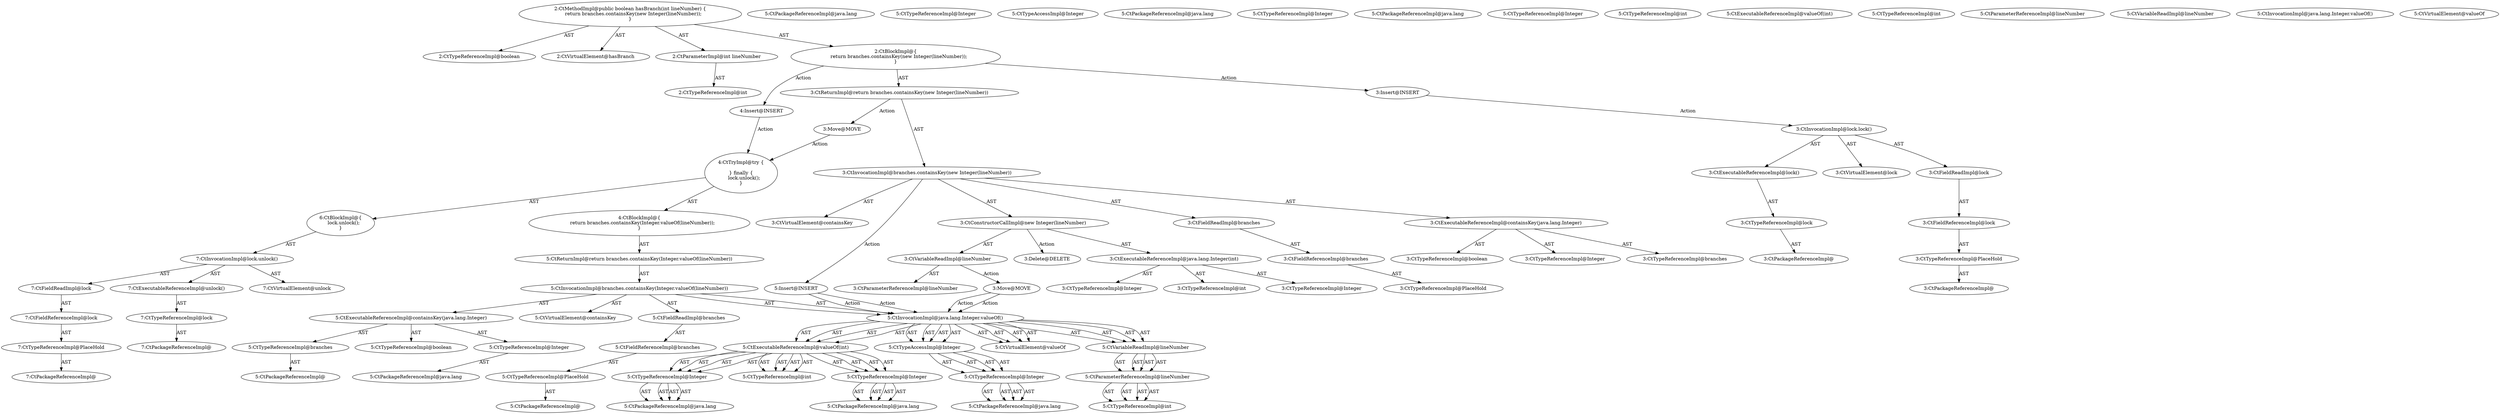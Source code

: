 digraph "hasBranch#?,int" {
0 [label="2:CtTypeReferenceImpl@boolean" shape=ellipse]
1 [label="2:CtVirtualElement@hasBranch" shape=ellipse]
2 [label="2:CtParameterImpl@int lineNumber" shape=ellipse]
3 [label="2:CtTypeReferenceImpl@int" shape=ellipse]
4 [label="3:CtExecutableReferenceImpl@containsKey(java.lang.Integer)" shape=ellipse]
5 [label="3:CtTypeReferenceImpl@branches" shape=ellipse]
6 [label="3:CtTypeReferenceImpl@boolean" shape=ellipse]
7 [label="3:CtTypeReferenceImpl@Integer" shape=ellipse]
8 [label="3:CtVirtualElement@containsKey" shape=ellipse]
9 [label="3:CtFieldReferenceImpl@branches" shape=ellipse]
10 [label="3:CtTypeReferenceImpl@PlaceHold" shape=ellipse]
11 [label="3:CtFieldReadImpl@branches" shape=ellipse]
12 [label="3:CtExecutableReferenceImpl@java.lang.Integer(int)" shape=ellipse]
13 [label="3:CtTypeReferenceImpl@Integer" shape=ellipse]
14 [label="3:CtTypeReferenceImpl@Integer" shape=ellipse]
15 [label="3:CtTypeReferenceImpl@int" shape=ellipse]
16 [label="3:CtVariableReadImpl@lineNumber" shape=ellipse]
17 [label="3:CtParameterReferenceImpl@lineNumber" shape=ellipse]
18 [label="3:CtConstructorCallImpl@new Integer(lineNumber)" shape=ellipse]
19 [label="3:CtInvocationImpl@branches.containsKey(new Integer(lineNumber))" shape=ellipse]
20 [label="3:CtReturnImpl@return branches.containsKey(new Integer(lineNumber))" shape=ellipse]
21 [label="2:CtBlockImpl@\{
    return branches.containsKey(new Integer(lineNumber));
\}" shape=ellipse]
22 [label="2:CtMethodImpl@public boolean hasBranch(int lineNumber) \{
    return branches.containsKey(new Integer(lineNumber));
\}" shape=ellipse]
23 [label="3:Delete@DELETE" shape=ellipse]
24 [label="3:Insert@INSERT" shape=ellipse]
25 [label="3:CtPackageReferenceImpl@" shape=ellipse]
26 [label="3:CtTypeReferenceImpl@PlaceHold" shape=ellipse]
27 [label="3:CtFieldReferenceImpl@lock" shape=ellipse]
28 [label="3:CtFieldReadImpl@lock" shape=ellipse]
29 [label="3:CtPackageReferenceImpl@" shape=ellipse]
30 [label="3:CtTypeReferenceImpl@lock" shape=ellipse]
31 [label="3:CtExecutableReferenceImpl@lock()" shape=ellipse]
32 [label="3:CtInvocationImpl@lock.lock()" shape=ellipse]
33 [label="3:CtVirtualElement@lock" shape=ellipse]
34 [label="4:Insert@INSERT" shape=ellipse]
35 [label="5:CtPackageReferenceImpl@" shape=ellipse]
36 [label="5:CtTypeReferenceImpl@PlaceHold" shape=ellipse]
37 [label="5:CtFieldReferenceImpl@branches" shape=ellipse]
38 [label="5:CtFieldReadImpl@branches" shape=ellipse]
39 [label="5:CtPackageReferenceImpl@" shape=ellipse]
40 [label="5:CtTypeReferenceImpl@branches" shape=ellipse]
41 [label="5:CtTypeReferenceImpl@boolean" shape=ellipse]
42 [label="5:CtPackageReferenceImpl@java.lang" shape=ellipse]
43 [label="5:CtTypeReferenceImpl@Integer" shape=ellipse]
44 [label="5:CtExecutableReferenceImpl@containsKey(java.lang.Integer)" shape=ellipse]
45 [label="5:CtPackageReferenceImpl@java.lang" shape=ellipse]
46 [label="5:CtTypeReferenceImpl@Integer" shape=ellipse]
47 [label="5:CtTypeAccessImpl@Integer" shape=ellipse]
48 [label="5:CtPackageReferenceImpl@java.lang" shape=ellipse]
49 [label="5:CtTypeReferenceImpl@Integer" shape=ellipse]
50 [label="5:CtPackageReferenceImpl@java.lang" shape=ellipse]
51 [label="5:CtTypeReferenceImpl@Integer" shape=ellipse]
52 [label="5:CtTypeReferenceImpl@int" shape=ellipse]
53 [label="5:CtExecutableReferenceImpl@valueOf(int)" shape=ellipse]
54 [label="5:CtTypeReferenceImpl@int" shape=ellipse]
55 [label="5:CtParameterReferenceImpl@lineNumber" shape=ellipse]
56 [label="5:CtVariableReadImpl@lineNumber" shape=ellipse]
57 [label="5:CtInvocationImpl@java.lang.Integer.valueOf()" shape=ellipse]
58 [label="5:CtVirtualElement@valueOf" shape=ellipse]
59 [label="5:CtInvocationImpl@branches.containsKey(Integer.valueOf(lineNumber))" shape=ellipse]
60 [label="5:CtVirtualElement@containsKey" shape=ellipse]
61 [label="5:CtReturnImpl@return branches.containsKey(Integer.valueOf(lineNumber))" shape=ellipse]
62 [label="4:CtBlockImpl@\{
    return branches.containsKey(Integer.valueOf(lineNumber));
\}" shape=ellipse]
63 [label="7:CtPackageReferenceImpl@" shape=ellipse]
64 [label="7:CtTypeReferenceImpl@PlaceHold" shape=ellipse]
65 [label="7:CtFieldReferenceImpl@lock" shape=ellipse]
66 [label="7:CtFieldReadImpl@lock" shape=ellipse]
67 [label="7:CtPackageReferenceImpl@" shape=ellipse]
68 [label="7:CtTypeReferenceImpl@lock" shape=ellipse]
69 [label="7:CtExecutableReferenceImpl@unlock()" shape=ellipse]
70 [label="7:CtInvocationImpl@lock.unlock()" shape=ellipse]
71 [label="7:CtVirtualElement@unlock" shape=ellipse]
72 [label="6:CtBlockImpl@\{
    lock.unlock();
\}" shape=ellipse]
73 [label="4:CtTryImpl@try \{

\} finally \{
    lock.unlock();
\}" shape=ellipse]
74 [label="5:Insert@INSERT" shape=ellipse]
75 [label="5:CtPackageReferenceImpl@java.lang" shape=ellipse]
76 [label="5:CtTypeReferenceImpl@Integer" shape=ellipse]
77 [label="5:CtTypeAccessImpl@Integer" shape=ellipse]
78 [label="5:CtPackageReferenceImpl@java.lang" shape=ellipse]
79 [label="5:CtTypeReferenceImpl@Integer" shape=ellipse]
80 [label="5:CtPackageReferenceImpl@java.lang" shape=ellipse]
81 [label="5:CtTypeReferenceImpl@Integer" shape=ellipse]
82 [label="5:CtTypeReferenceImpl@int" shape=ellipse]
83 [label="5:CtExecutableReferenceImpl@valueOf(int)" shape=ellipse]
84 [label="5:CtTypeReferenceImpl@int" shape=ellipse]
85 [label="5:CtParameterReferenceImpl@lineNumber" shape=ellipse]
86 [label="5:CtVariableReadImpl@lineNumber" shape=ellipse]
87 [label="5:CtInvocationImpl@java.lang.Integer.valueOf()" shape=ellipse]
88 [label="5:CtVirtualElement@valueOf" shape=ellipse]
89 [label="3:Move@MOVE" shape=ellipse]
90 [label="3:Move@MOVE" shape=ellipse]
2 -> 3 [label="AST"];
4 -> 5 [label="AST"];
4 -> 6 [label="AST"];
4 -> 7 [label="AST"];
9 -> 10 [label="AST"];
11 -> 9 [label="AST"];
12 -> 13 [label="AST"];
12 -> 14 [label="AST"];
12 -> 15 [label="AST"];
16 -> 17 [label="AST"];
16 -> 90 [label="Action"];
18 -> 12 [label="AST"];
18 -> 16 [label="AST"];
18 -> 23 [label="Action"];
19 -> 8 [label="AST"];
19 -> 11 [label="AST"];
19 -> 4 [label="AST"];
19 -> 18 [label="AST"];
19 -> 74 [label="Action"];
20 -> 19 [label="AST"];
20 -> 89 [label="Action"];
21 -> 20 [label="AST"];
21 -> 24 [label="Action"];
21 -> 34 [label="Action"];
22 -> 1 [label="AST"];
22 -> 0 [label="AST"];
22 -> 2 [label="AST"];
22 -> 21 [label="AST"];
24 -> 32 [label="Action"];
26 -> 25 [label="AST"];
27 -> 26 [label="AST"];
28 -> 27 [label="AST"];
30 -> 29 [label="AST"];
31 -> 30 [label="AST"];
32 -> 33 [label="AST"];
32 -> 28 [label="AST"];
32 -> 31 [label="AST"];
34 -> 73 [label="Action"];
36 -> 35 [label="AST"];
37 -> 36 [label="AST"];
38 -> 37 [label="AST"];
40 -> 39 [label="AST"];
43 -> 42 [label="AST"];
44 -> 40 [label="AST"];
44 -> 41 [label="AST"];
44 -> 43 [label="AST"];
76 -> 75 [label="AST"];
76 -> 75 [label="AST"];
77 -> 76 [label="AST"];
77 -> 76 [label="AST"];
79 -> 78 [label="AST"];
79 -> 78 [label="AST"];
81 -> 80 [label="AST"];
81 -> 80 [label="AST"];
83 -> 79 [label="AST"];
83 -> 79 [label="AST"];
83 -> 81 [label="AST"];
83 -> 81 [label="AST"];
83 -> 82 [label="AST"];
83 -> 82 [label="AST"];
85 -> 84 [label="AST"];
85 -> 84 [label="AST"];
86 -> 85 [label="AST"];
86 -> 85 [label="AST"];
87 -> 88 [label="AST"];
87 -> 88 [label="AST"];
87 -> 77 [label="AST"];
87 -> 77 [label="AST"];
87 -> 83 [label="AST"];
87 -> 83 [label="AST"];
87 -> 86 [label="AST"];
87 -> 86 [label="AST"];
59 -> 60 [label="AST"];
59 -> 38 [label="AST"];
59 -> 44 [label="AST"];
59 -> 87 [label="AST"];
59 -> 87 [label="AST"];
61 -> 59 [label="AST"];
62 -> 61 [label="AST"];
64 -> 63 [label="AST"];
65 -> 64 [label="AST"];
66 -> 65 [label="AST"];
68 -> 67 [label="AST"];
69 -> 68 [label="AST"];
70 -> 71 [label="AST"];
70 -> 66 [label="AST"];
70 -> 69 [label="AST"];
72 -> 70 [label="AST"];
73 -> 62 [label="AST"];
73 -> 72 [label="AST"];
74 -> 87 [label="Action"];
74 -> 87 [label="Action"];
76 -> 75 [label="AST"];
76 -> 75 [label="AST"];
77 -> 76 [label="AST"];
77 -> 76 [label="AST"];
79 -> 78 [label="AST"];
79 -> 78 [label="AST"];
81 -> 80 [label="AST"];
81 -> 80 [label="AST"];
83 -> 79 [label="AST"];
83 -> 79 [label="AST"];
83 -> 81 [label="AST"];
83 -> 81 [label="AST"];
83 -> 82 [label="AST"];
83 -> 82 [label="AST"];
85 -> 84 [label="AST"];
85 -> 84 [label="AST"];
86 -> 85 [label="AST"];
86 -> 85 [label="AST"];
87 -> 88 [label="AST"];
87 -> 88 [label="AST"];
87 -> 77 [label="AST"];
87 -> 77 [label="AST"];
87 -> 83 [label="AST"];
87 -> 83 [label="AST"];
87 -> 86 [label="AST"];
87 -> 86 [label="AST"];
89 -> 73 [label="Action"];
90 -> 87 [label="Action"];
90 -> 87 [label="Action"];
}